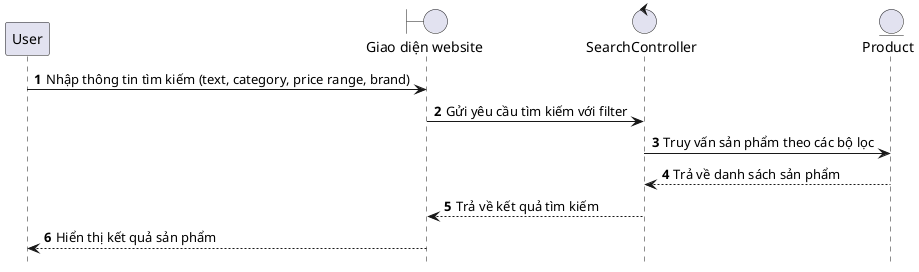@startuml SearchProduct

hide footbox
autonumber
participant User as user
boundary "Giao diện website" as web
control "SearchController" as controller
entity "Product" as productEntity

user -> web: Nhập thông tin tìm kiếm (text, category, price range, brand)
web -> controller: Gửi yêu cầu tìm kiếm với filter
controller -> productEntity: Truy vấn sản phẩm theo các bộ lọc
productEntity --> controller: Trả về danh sách sản phẩm
controller --> web: Trả về kết quả tìm kiếm
web --> user: Hiển thị kết quả sản phẩm

@enduml
